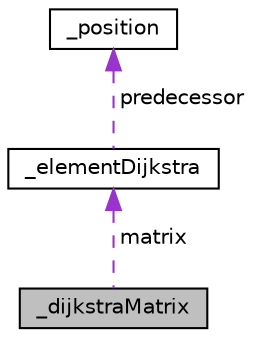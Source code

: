 digraph "_dijkstraMatrix"
{
 // LATEX_PDF_SIZE
  edge [fontname="Helvetica",fontsize="10",labelfontname="Helvetica",labelfontsize="10"];
  node [fontname="Helvetica",fontsize="10",shape=record];
  Node1 [label="_dijkstraMatrix",height=0.2,width=0.4,color="black", fillcolor="grey75", style="filled", fontcolor="black",tooltip=" "];
  Node2 -> Node1 [dir="back",color="darkorchid3",fontsize="10",style="dashed",label=" matrix" ,fontname="Helvetica"];
  Node2 [label="_elementDijkstra",height=0.2,width=0.4,color="black", fillcolor="white", style="filled",URL="$struct__elementDijkstra.html",tooltip=" "];
  Node3 -> Node2 [dir="back",color="darkorchid3",fontsize="10",style="dashed",label=" predecessor" ,fontname="Helvetica"];
  Node3 [label="_position",height=0.2,width=0.4,color="black", fillcolor="white", style="filled",URL="$struct__position.html",tooltip="A structure to represent the position."];
}
